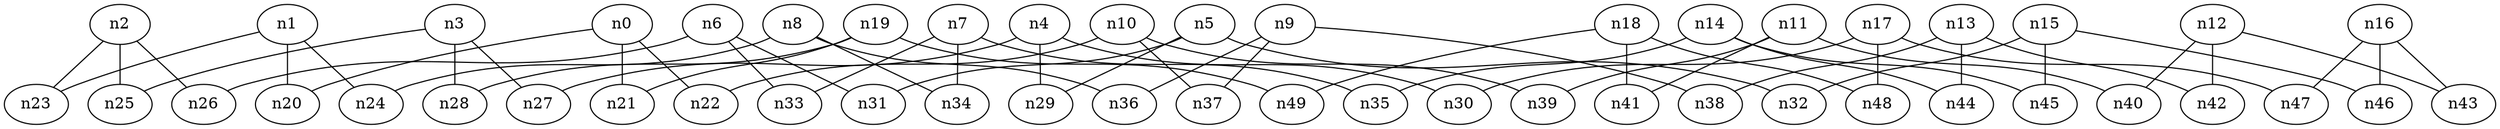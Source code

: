 strict graph "" {
	graph [edge_default="{}",
		node_default="{}"
	];
	node [label="\N"];
	n0	 [dim3pos="0.02761312181509047,-0.0425071822001416,-0.9987145012289693",
		pos="2.1468978492654114,15.758673706387837"];
	n20	 [dim3pos="-0.07921910934544181,0.17812137370460573,-0.9808145130166556",
		pos="1.9892740403249267,9.228578317834241"];
	n0 -- n20	 [id=e0];
	n21	 [dim3pos="-0.017744967758986405,0.01314197665041434,-0.9997561725585656",
		pos="-3.7790525167697386,-15.730046625968775"];
	n0 -- n21	 [id=e1];
	n22	 [dim3pos="-0.06971716611274498,0.31149959847165704,0.9476853469908693",
		pos="-1.3506134836892763,24.807849669668222"];
	n0 -- n22	 [id=e2];
	n1	 [dim3pos="-0.015961299735469302,0.0676861923948773,0.9975789774598491",
		pos="11.227156779153812,-6.352784158650271"];
	n1 -- n20	 [id=e30];
	n23	 [dim3pos="0.18715812004699,-0.3423418917456098,-0.9207463642374667",
		pos="2.071101986325189,3.5423998311502642"];
	n1 -- n23	 [id=e3];
	n24	 [dim3pos="-0.012185473257003738,-0.09899430446239567,0.995013387812199",
		pos="-1.6932728961908479,-12.46646303615594"];
	n1 -- n24	 [id=e4];
	n2	 [dim3pos="-0.4960786512704373,0.4651536970187187,0.7331698370115357",
		pos="5.529948245416125,18.10173112104848"];
	n2 -- n23	 [id=e33];
	n25	 [dim3pos="-0.44636433733479214,0.14940837680677402,0.8822902103591748",
		pos="5.960184641677787,-6.7732759197655446"];
	n2 -- n25	 [id=e5];
	n26	 [dim3pos="0.5514478092145246,-0.7244080747300493,-0.41368859662601837",
		pos="-4.0617335151148355,23.1354430114129"];
	n2 -- n26	 [id=e6];
	n3	 [dim3pos="-0.22251402651135002,-0.008318174294997805,0.9748940024341642",
		pos="12.603735911650707,-6.507737120621219"];
	n3 -- n25	 [id=e35];
	n27	 [dim3pos="0.11206888527272156,0.04872420837367853,-0.9925051720127649",
		pos="3.5517095334630593,3.2641015007649665"];
	n3 -- n27	 [id=e7];
	n28	 [dim3pos="0.06426363679683256,-0.006483760419380107,0.997911892822442",
		pos="6.182632431226107,-12.501735727787386"];
	n3 -- n28	 [id=e8];
	n4	 [dim3pos="0.18986323247222184,0.17904575838122286,-0.9653468647905228",
		pos="3.8976763368397838,28.53836094717385"];
	n4 -- n27	 [id=e37];
	n29	 [dim3pos="0.23879764805284676,0.4769895121125941,-0.8458467287984379",
		pos="-8.318137120061666,3.704238464672726"];
	n4 -- n29	 [id=e9];
	n30	 [dim3pos="0.0014283374371493773,0.0019241152468323604,-0.9999971288122194",
		pos="10.356997073658274,3.143988979592048"];
	n4 -- n30	 [id=e10];
	n5	 [dim3pos="0.027213251409501153,0.720367243644853,-0.6930587805022315",
		pos="-1.6085552857456922,22.796221342130266"];
	n5 -- n29	 [id=e39];
	n31	 [dim3pos="-0.10690386560511592,0.9344505963367793,-0.33966696413475495",
		pos="11.10948197593586,4.36582619339363"];
	n5 -- n31	 [id=e11];
	n32	 [dim3pos="0.14656246119519134,-0.4611038576122529,0.8751586584520016",
		pos="8.161734254727309,-6.7882179968517"];
	n5 -- n32	 [id=e12];
	n6	 [dim3pos="-0.866978192289581,-0.48352813140064993,-0.12062072889220328",
		pos="13.075118969307782,-7.974896787033274"];
	n6 -- n26	 [id=e36];
	n6 -- n31	 [id=e41];
	n33	 [dim3pos="-0.7655175200389265,-0.3846067487500894,-0.5158106002491005",
		pos="0.465576974342894,35.58636195002218"];
	n6 -- n33	 [id=e13];
	n7	 [dim3pos="0.5040507571919169,0.2352540552542888,0.831016464133333",
		pos="9.86145459400179,5.69332153660755"];
	n7 -- n33	 [id=e43];
	n34	 [dim3pos="-0.2208012103894318,-0.21589618509448277,-0.9511233688392956",
		pos="7.057351850950259,-15.394020414038973"];
	n7 -- n34	 [id=e14];
	n35	 [dim3pos="0.33033548921660455,0.018551112744263836,0.9436812601614891",
		pos="3.197692128859854,-6.620395802564432"];
	n7 -- n35	 [id=e15];
	n8	 [dim3pos="-0.004788913010481209,-0.009095784957564102,-0.999947165108329",
		pos="1.0861756866905121,3.1518722797436807"];
	n8 -- n24	 [id=e34];
	n8 -- n34	 [id=e44];
	n36	 [dim3pos="0.15533915232147488,0.20988989223521093,-0.965306159150317",
		pos="0.93366248313535,-3.405775651617488"];
	n8 -- n36	 [id=e16];
	n9	 [dim3pos="0.0017760856845628814,0.0017205866735182456,-0.999996942545896",
		pos="7.0527128525577005,9.422305126095562"];
	n9 -- n36	 [id=e46];
	n37	 [dim3pos="0.13563613956006,0.26077342832114464,0.9558242813022071",
		pos="4.2327671939751665,5.9848403575397855"];
	n9 -- n37	 [id=e17];
	n38	 [dim3pos="0.09667197837596152,0.04155261655527799,-0.99444854500084",
		pos="0.4059554513434656,3.0361734991748217"];
	n9 -- n38	 [id=e18];
	n10	 [dim3pos="-0.0814897323999685,-0.5276408504846092,-0.8455498544812481",
		pos="7.7007506138757,9.987980069154197"];
	n10 -- n22	 [id=e32];
	n10 -- n37	 [id=e47];
	n39	 [dim3pos="0.1506626327661474,0.822050081728541,0.5491215113415902",
		pos="4.531123990544657,-19.839039521391445"];
	n10 -- n39	 [id=e19];
	n11	 [dim3pos="-0.29576700309167403,-0.943623911964884,-0.14864653595108931",
		pos="1.2670577067204476,-8.003181096074265"];
	n11 -- n39	 [id=e49];
	n40	 [dim3pos="0.8758378589397938,-0.2614156041561624,0.40567219124735016",
		pos="2.8515356339088105,-1.15308219208938"];
	n11 -- n40	 [id=e20];
	n41	 [dim3pos="0.9357622500579525,0.08217644239603389,-0.34292279551177257",
		pos="3.229185594980361,-14.48719354207328"];
	n11 -- n41	 [id=e21];
	n12	 [dim3pos="-0.58954553136817,0.3226929807560412,-0.7404764051707544",
		pos="5.7823720900145785,-2.40457525800526"];
	n12 -- n40	 [id=e50];
	n42	 [dim3pos="-0.39408454246075086,0.08121439874282356,-0.9154788882493917",
		pos="6.079946942684651,-2.727492821318853"];
	n12 -- n42	 [id=e22];
	n43	 [dim3pos="-0.2843532629977103,0.39418060467553107,-0.8739364237289734",
		pos="-7.229051561597558,22.498701656470285"];
	n12 -- n43	 [id=e23];
	n13	 [dim3pos="0.05448278037787711,0.0037768278852717916,0.9985075674292213",
		pos="-3.072381878518305,12.511729897957931"];
	n13 -- n38	 [id=e48];
	n13 -- n42	 [id=e52];
	n44	 [dim3pos="-0.19330990769878337,0.02553511652065779,0.9808054024166896",
		pos="3.0102588129798744,6.4794316792355"];
	n13 -- n44	 [id=e24];
	n14	 [dim3pos="-0.07765215793674861,0.02187930112384248,-0.9967404068011382",
		pos="-0.2746403508841978,3.2223560805150813"];
	n14 -- n35	 [id=e45];
	n14 -- n44	 [id=e54];
	n45	 [dim3pos="-0.010844381078087481,0.008355465023137382,0.9999062884107092",
		pos="-3.7980776318857794,-6.269494941737346"];
	n14 -- n45	 [id=e25];
	n15	 [dim3pos="0.08815087636563139,-0.12666680601638639,0.9880207200507377",
		pos="8.461968946083667,12.41143014941266"];
	n15 -- n32	 [id=e42];
	n15 -- n45	 [id=e55];
	n46	 [dim3pos="0.022496318744174862,-0.05480801207187429,-0.9982434560044408",
		pos="5.101877172019575,15.648683280133403"];
	n15 -- n46	 [id=e26];
	n16	 [dim3pos="0.06326719831517723,-0.23796528044957782,0.9692109094092481",
		pos="1.830652319401976,12.31757995755184"];
	n16 -- n43	 [id=e53];
	n16 -- n46	 [id=e56];
	n47	 [dim3pos="0.017707862366101234,0.1444088089641694,-0.9893596552841506",
		pos="10.87356026125162,-9.27876927657762"];
	n16 -- n47	 [id=e27];
	n17	 [dim3pos="0.12175498754495295,0.24157791773925907,-0.9627127467052112",
		pos="4.245547428231783,28.54827295793129"];
	n17 -- n30	 [id=e40];
	n17 -- n47	 [id=e57];
	n48	 [dim3pos="0.4080068175284023,0.3717147212583023,-0.8338816479874154",
		pos="-8.68589117401308,-15.123270405972063"];
	n17 -- n48	 [id=e28];
	n18	 [dim3pos="0.7005484880133616,0.21612044121834886,-0.6800910018738516",
		pos="-2.842354445108213,-8.601868389759456"];
	n18 -- n41	 [id=e51];
	n18 -- n48	 [id=e58];
	n49	 [dim3pos="-0.4757697840025722,0.01947724525812421,0.8793541661624744",
		pos="-0.04091553493038712,5.786893163320569"];
	n18 -- n49	 [id=e29];
	n19	 [dim3pos="0.15657921148406873,-0.04942837445358867,-0.9864277907327546",
		pos="2.8358165321624975,-2.976650107961619"];
	n19 -- n21	 [id=e31];
	n19 -- n28	 [id=e38];
	n19 -- n49	 [id=e59];
}
